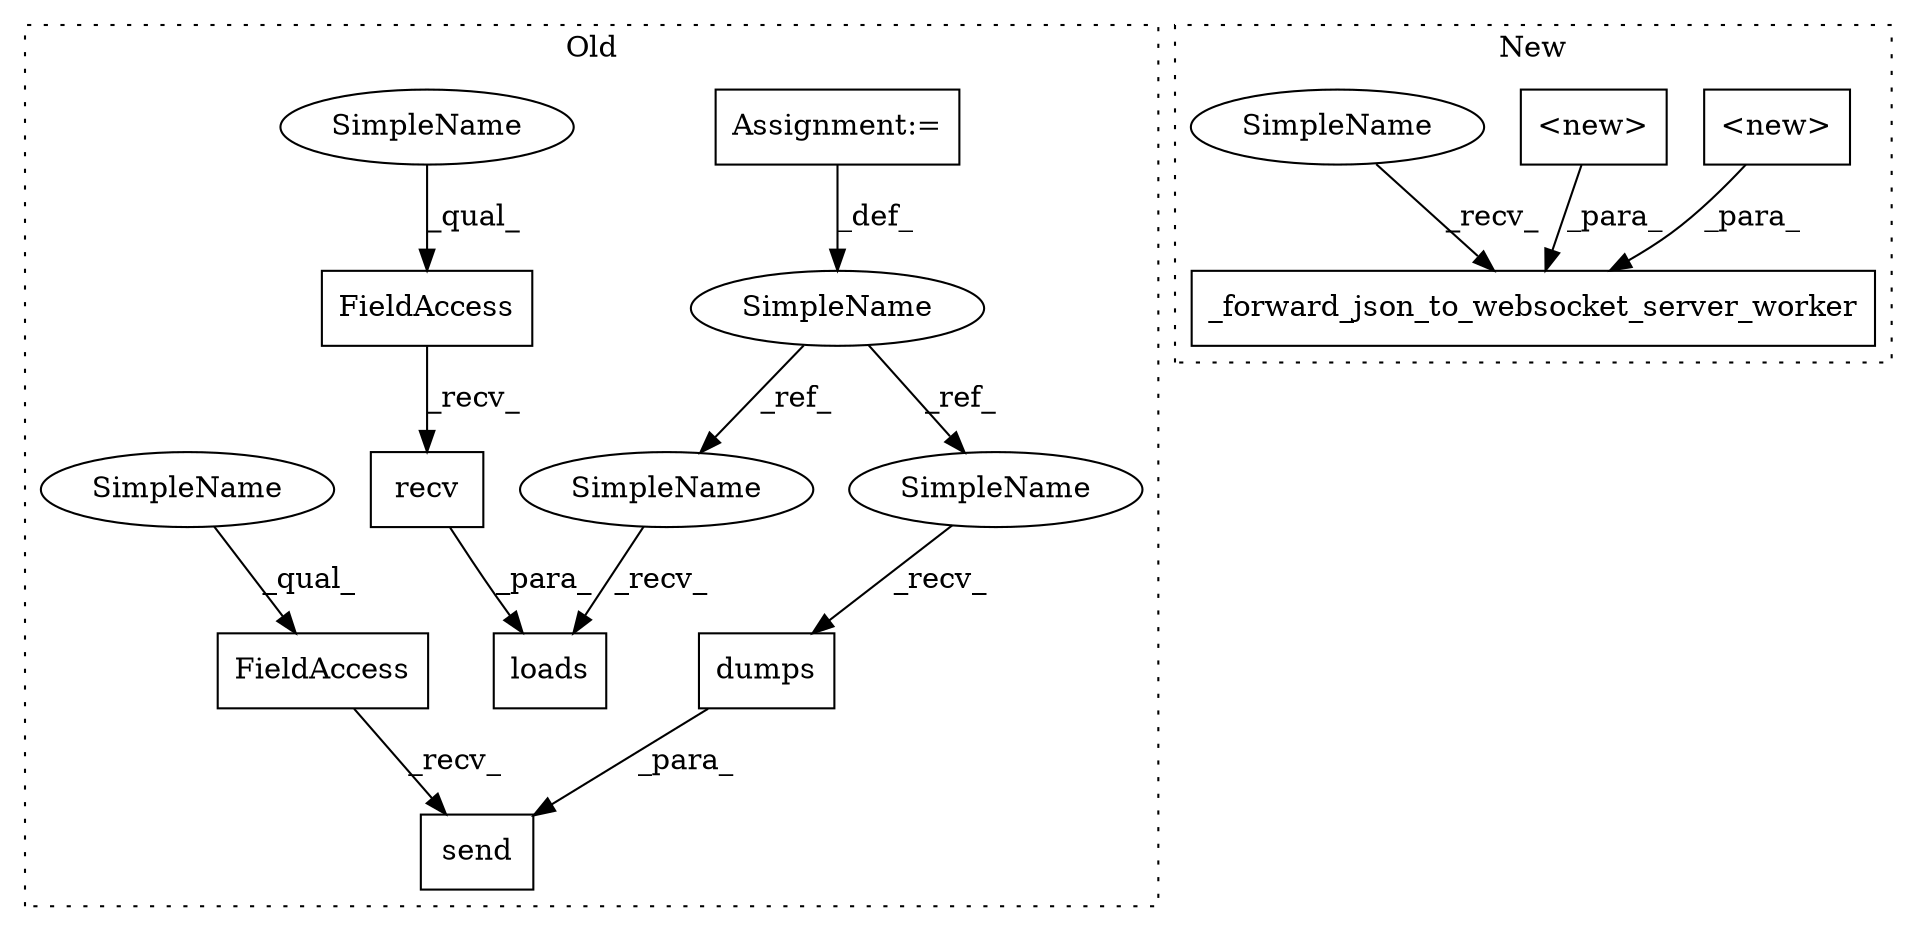 digraph G {
subgraph cluster0 {
1 [label="send" a="32" s="1798,1822" l="5,1" shape="box"];
3 [label="FieldAccess" a="22" s="1790" l="7" shape="box"];
4 [label="dumps" a="32" s="1808,1821" l="6,1" shape="box"];
7 [label="SimpleName" a="42" s="1711" l="4" shape="ellipse"];
8 [label="loads" a="32" s="1843,1863" l="6,1" shape="box"];
9 [label="recv" a="32" s="1857" l="6" shape="box"];
10 [label="FieldAccess" a="22" s="1849" l="7" shape="box"];
11 [label="Assignment:=" a="7" s="1711" l="4" shape="box"];
12 [label="SimpleName" a="42" s="1849" l="4" shape="ellipse"];
13 [label="SimpleName" a="42" s="1790" l="4" shape="ellipse"];
15 [label="SimpleName" a="42" s="1803" l="4" shape="ellipse"];
16 [label="SimpleName" a="42" s="1838" l="4" shape="ellipse"];
label = "Old";
style="dotted";
}
subgraph cluster1 {
2 [label="<new>" a="14" s="2298" l="24" shape="box"];
5 [label="_forward_json_to_websocket_server_worker" a="32" s="2343,2391" l="41,1" shape="box"];
6 [label="<new>" a="14" s="2269" l="28" shape="box"];
14 [label="SimpleName" a="42" s="2338" l="4" shape="ellipse"];
label = "New";
style="dotted";
}
2 -> 5 [label="_para_"];
3 -> 1 [label="_recv_"];
4 -> 1 [label="_para_"];
6 -> 5 [label="_para_"];
7 -> 15 [label="_ref_"];
7 -> 16 [label="_ref_"];
9 -> 8 [label="_para_"];
10 -> 9 [label="_recv_"];
11 -> 7 [label="_def_"];
12 -> 10 [label="_qual_"];
13 -> 3 [label="_qual_"];
14 -> 5 [label="_recv_"];
15 -> 4 [label="_recv_"];
16 -> 8 [label="_recv_"];
}
